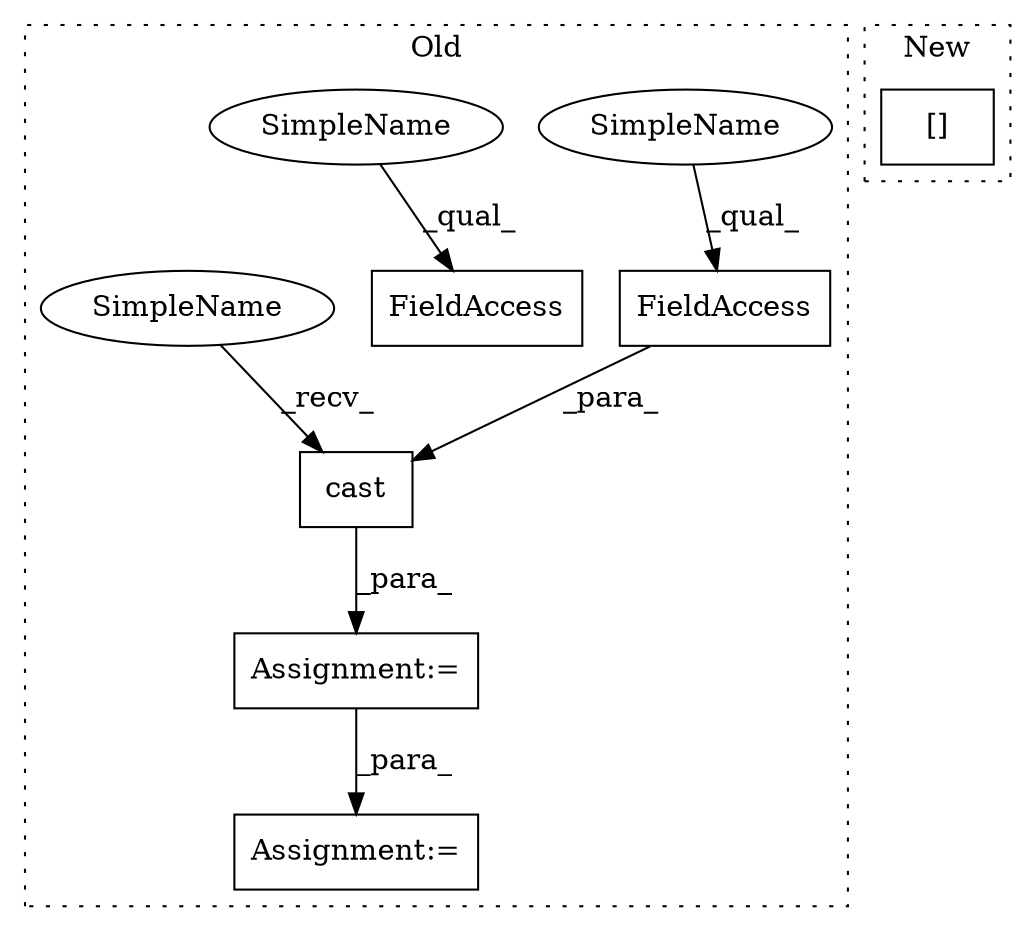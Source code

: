 digraph G {
subgraph cluster0 {
1 [label="cast" a="32" s="2759,2833" l="5,1" shape="box"];
3 [label="FieldAccess" a="22" s="2817" l="16" shape="box"];
4 [label="Assignment:=" a="7" s="2747" l="1" shape="box"];
5 [label="Assignment:=" a="7" s="2855" l="1" shape="box"];
6 [label="FieldAccess" a="22" s="2797" l="18" shape="box"];
7 [label="SimpleName" a="42" s="2817" l="10" shape="ellipse"];
8 [label="SimpleName" a="42" s="2797" l="10" shape="ellipse"];
9 [label="SimpleName" a="42" s="2748" l="10" shape="ellipse"];
label = "Old";
style="dotted";
}
subgraph cluster1 {
2 [label="[]" a="2" s="2589,2619" l="14,1" shape="box"];
label = "New";
style="dotted";
}
1 -> 4 [label="_para_"];
3 -> 1 [label="_para_"];
4 -> 5 [label="_para_"];
7 -> 3 [label="_qual_"];
8 -> 6 [label="_qual_"];
9 -> 1 [label="_recv_"];
}